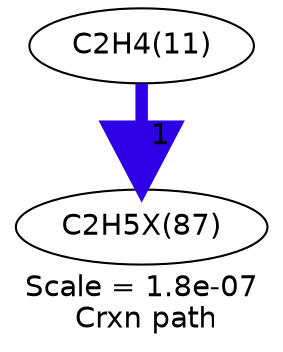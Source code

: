 digraph reaction_paths {
center=1;
s12 -> s38[fontname="Helvetica", style="setlinewidth(6)", arrowsize=3, color="0.7, 1.5, 0.9"
, label=" 1"];
s12 [ fontname="Helvetica", label="C2H4(11)"];
s38 [ fontname="Helvetica", label="C2H5X(87)"];
 label = "Scale = 1.8e-07\l Crxn path";
 fontname = "Helvetica";
}
